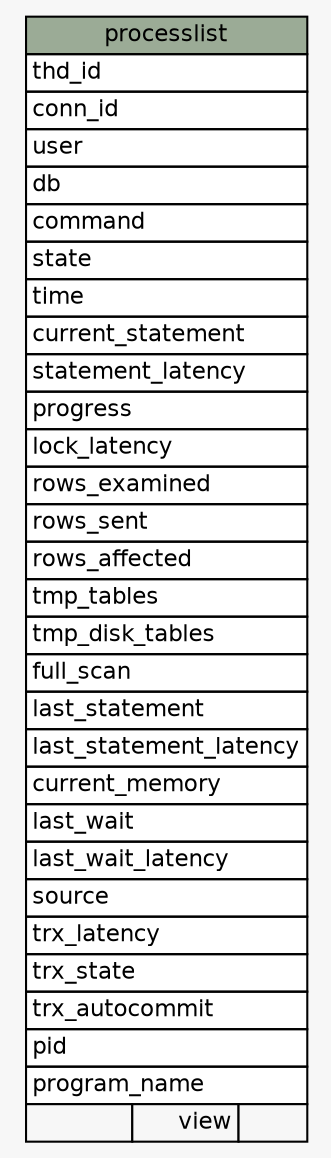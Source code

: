// dot 2.44.1 on Linux 5.5.13-arch2-1
// SchemaSpy rev 590
digraph "processlist" {
  graph [
    rankdir="RL"
    bgcolor="#f7f7f7"
    nodesep="0.18"
    ranksep="0.46"
    fontname="Helvetica"
    fontsize="11"
  ];
  node [
    fontname="Helvetica"
    fontsize="11"
    shape="plaintext"
  ];
  edge [
    arrowsize="0.8"
  ];
  "processlist" [
    label=<
    <TABLE BORDER="0" CELLBORDER="1" CELLSPACING="0" BGCOLOR="#ffffff">
      <TR><TD COLSPAN="3" BGCOLOR="#9bab96" ALIGN="CENTER">processlist</TD></TR>
      <TR><TD PORT="thd_id" COLSPAN="3" ALIGN="LEFT">thd_id</TD></TR>
      <TR><TD PORT="conn_id" COLSPAN="3" ALIGN="LEFT">conn_id</TD></TR>
      <TR><TD PORT="user" COLSPAN="3" ALIGN="LEFT">user</TD></TR>
      <TR><TD PORT="db" COLSPAN="3" ALIGN="LEFT">db</TD></TR>
      <TR><TD PORT="command" COLSPAN="3" ALIGN="LEFT">command</TD></TR>
      <TR><TD PORT="state" COLSPAN="3" ALIGN="LEFT">state</TD></TR>
      <TR><TD PORT="time" COLSPAN="3" ALIGN="LEFT">time</TD></TR>
      <TR><TD PORT="current_statement" COLSPAN="3" ALIGN="LEFT">current_statement</TD></TR>
      <TR><TD PORT="statement_latency" COLSPAN="3" ALIGN="LEFT">statement_latency</TD></TR>
      <TR><TD PORT="progress" COLSPAN="3" ALIGN="LEFT">progress</TD></TR>
      <TR><TD PORT="lock_latency" COLSPAN="3" ALIGN="LEFT">lock_latency</TD></TR>
      <TR><TD PORT="rows_examined" COLSPAN="3" ALIGN="LEFT">rows_examined</TD></TR>
      <TR><TD PORT="rows_sent" COLSPAN="3" ALIGN="LEFT">rows_sent</TD></TR>
      <TR><TD PORT="rows_affected" COLSPAN="3" ALIGN="LEFT">rows_affected</TD></TR>
      <TR><TD PORT="tmp_tables" COLSPAN="3" ALIGN="LEFT">tmp_tables</TD></TR>
      <TR><TD PORT="tmp_disk_tables" COLSPAN="3" ALIGN="LEFT">tmp_disk_tables</TD></TR>
      <TR><TD PORT="full_scan" COLSPAN="3" ALIGN="LEFT">full_scan</TD></TR>
      <TR><TD PORT="last_statement" COLSPAN="3" ALIGN="LEFT">last_statement</TD></TR>
      <TR><TD PORT="last_statement_latency" COLSPAN="3" ALIGN="LEFT">last_statement_latency</TD></TR>
      <TR><TD PORT="current_memory" COLSPAN="3" ALIGN="LEFT">current_memory</TD></TR>
      <TR><TD PORT="last_wait" COLSPAN="3" ALIGN="LEFT">last_wait</TD></TR>
      <TR><TD PORT="last_wait_latency" COLSPAN="3" ALIGN="LEFT">last_wait_latency</TD></TR>
      <TR><TD PORT="source" COLSPAN="3" ALIGN="LEFT">source</TD></TR>
      <TR><TD PORT="trx_latency" COLSPAN="3" ALIGN="LEFT">trx_latency</TD></TR>
      <TR><TD PORT="trx_state" COLSPAN="3" ALIGN="LEFT">trx_state</TD></TR>
      <TR><TD PORT="trx_autocommit" COLSPAN="3" ALIGN="LEFT">trx_autocommit</TD></TR>
      <TR><TD PORT="pid" COLSPAN="3" ALIGN="LEFT">pid</TD></TR>
      <TR><TD PORT="program_name" COLSPAN="3" ALIGN="LEFT">program_name</TD></TR>
      <TR><TD ALIGN="LEFT" BGCOLOR="#f7f7f7">  </TD><TD ALIGN="RIGHT" BGCOLOR="#f7f7f7">view</TD><TD ALIGN="RIGHT" BGCOLOR="#f7f7f7">  </TD></TR>
    </TABLE>>
    URL="tables/processlist.html"
    tooltip="processlist"
  ];
}

